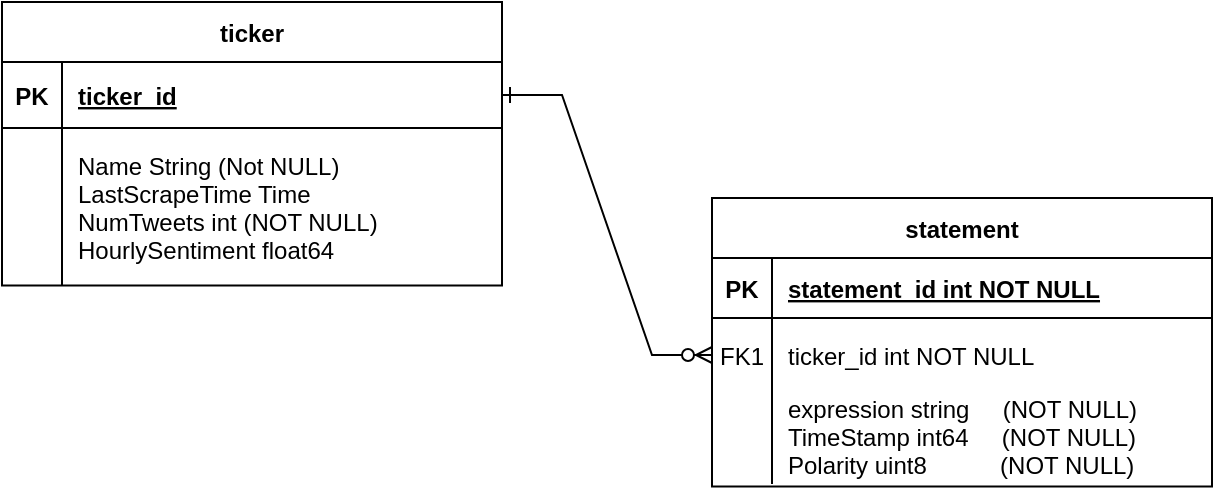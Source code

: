 <mxfile version="16.2.6" type="github">
  <diagram id="NiahCJ6EAsQBf5cnewkv" name="Page-1">
    <mxGraphModel dx="766" dy="439" grid="0" gridSize="10" guides="1" tooltips="1" connect="1" arrows="1" fold="1" page="0" pageScale="1" pageWidth="850" pageHeight="1100" math="0" shadow="0">
      <root>
        <mxCell id="0" />
        <mxCell id="1" parent="0" />
        <mxCell id="whLFaRSz3Np-lKLS9v4o-2" value="" style="edgeStyle=entityRelationEdgeStyle;endArrow=ERzeroToMany;startArrow=ERone;endFill=1;startFill=0;rounded=0;" parent="1" source="whLFaRSz3Np-lKLS9v4o-25" target="whLFaRSz3Np-lKLS9v4o-8" edge="1">
          <mxGeometry width="100" height="100" relative="1" as="geometry">
            <mxPoint x="260" y="928" as="sourcePoint" />
            <mxPoint x="360" y="828" as="targetPoint" />
          </mxGeometry>
        </mxCell>
        <mxCell id="whLFaRSz3Np-lKLS9v4o-4" value="statement" style="shape=table;startSize=30;container=1;collapsible=1;childLayout=tableLayout;fixedRows=1;rowLines=0;fontStyle=1;align=center;resizeLast=1;hachureGap=4;" parent="1" vertex="1">
          <mxGeometry x="395" y="426" width="250" height="144.25" as="geometry" />
        </mxCell>
        <mxCell id="whLFaRSz3Np-lKLS9v4o-5" value="" style="shape=partialRectangle;collapsible=0;dropTarget=0;pointerEvents=0;fillColor=none;points=[[0,0.5],[1,0.5]];portConstraint=eastwest;top=0;left=0;right=0;bottom=1;hachureGap=4;" parent="whLFaRSz3Np-lKLS9v4o-4" vertex="1">
          <mxGeometry y="30" width="250" height="30" as="geometry" />
        </mxCell>
        <mxCell id="whLFaRSz3Np-lKLS9v4o-6" value="PK" style="shape=partialRectangle;overflow=hidden;connectable=0;fillColor=none;top=0;left=0;bottom=0;right=0;fontStyle=1;hachureGap=4;" parent="whLFaRSz3Np-lKLS9v4o-5" vertex="1">
          <mxGeometry width="30" height="30" as="geometry">
            <mxRectangle width="30" height="30" as="alternateBounds" />
          </mxGeometry>
        </mxCell>
        <mxCell id="whLFaRSz3Np-lKLS9v4o-7" value="statement_id int NOT NULL " style="shape=partialRectangle;overflow=hidden;connectable=0;fillColor=none;top=0;left=0;bottom=0;right=0;align=left;spacingLeft=6;fontStyle=5;hachureGap=4;" parent="whLFaRSz3Np-lKLS9v4o-5" vertex="1">
          <mxGeometry x="30" width="220" height="30" as="geometry">
            <mxRectangle width="220" height="30" as="alternateBounds" />
          </mxGeometry>
        </mxCell>
        <mxCell id="whLFaRSz3Np-lKLS9v4o-8" value="" style="shape=partialRectangle;collapsible=0;dropTarget=0;pointerEvents=0;fillColor=none;points=[[0,0.5],[1,0.5]];portConstraint=eastwest;top=0;left=0;right=0;bottom=0;hachureGap=4;" parent="whLFaRSz3Np-lKLS9v4o-4" vertex="1">
          <mxGeometry y="60" width="250" height="37" as="geometry" />
        </mxCell>
        <mxCell id="whLFaRSz3Np-lKLS9v4o-9" value="FK1" style="shape=partialRectangle;overflow=hidden;connectable=0;fillColor=none;top=0;left=0;bottom=0;right=0;hachureGap=4;" parent="whLFaRSz3Np-lKLS9v4o-8" vertex="1">
          <mxGeometry width="30" height="37" as="geometry">
            <mxRectangle width="30" height="37" as="alternateBounds" />
          </mxGeometry>
        </mxCell>
        <mxCell id="whLFaRSz3Np-lKLS9v4o-10" value="ticker_id int NOT NULL" style="shape=partialRectangle;overflow=hidden;connectable=0;fillColor=none;top=0;left=0;bottom=0;right=0;align=left;spacingLeft=6;hachureGap=4;" parent="whLFaRSz3Np-lKLS9v4o-8" vertex="1">
          <mxGeometry x="30" width="220" height="37" as="geometry">
            <mxRectangle width="220" height="37" as="alternateBounds" />
          </mxGeometry>
        </mxCell>
        <mxCell id="whLFaRSz3Np-lKLS9v4o-11" value="" style="shape=partialRectangle;collapsible=0;dropTarget=0;pointerEvents=0;fillColor=none;points=[[0,0.5],[1,0.5]];portConstraint=eastwest;top=0;left=0;right=0;bottom=0;hachureGap=4;" parent="whLFaRSz3Np-lKLS9v4o-4" vertex="1">
          <mxGeometry y="97" width="250" height="46" as="geometry" />
        </mxCell>
        <mxCell id="whLFaRSz3Np-lKLS9v4o-12" value="" style="shape=partialRectangle;overflow=hidden;connectable=0;fillColor=none;top=0;left=0;bottom=0;right=0;hachureGap=4;" parent="whLFaRSz3Np-lKLS9v4o-11" vertex="1">
          <mxGeometry width="30" height="46" as="geometry">
            <mxRectangle width="30" height="46" as="alternateBounds" />
          </mxGeometry>
        </mxCell>
        <mxCell id="whLFaRSz3Np-lKLS9v4o-13" value="expression string     (NOT NULL)&#xa;TimeStamp int64     (NOT NULL)&#xa;Polarity uint8           (NOT NULL)&#xa;" style="shape=partialRectangle;overflow=hidden;connectable=0;fillColor=none;top=0;left=0;bottom=0;right=0;align=left;spacingLeft=6;hachureGap=4;" parent="whLFaRSz3Np-lKLS9v4o-11" vertex="1">
          <mxGeometry x="30" width="220" height="46" as="geometry">
            <mxRectangle width="220" height="46" as="alternateBounds" />
          </mxGeometry>
        </mxCell>
        <mxCell id="whLFaRSz3Np-lKLS9v4o-24" value="ticker" style="shape=table;startSize=30;container=1;collapsible=1;childLayout=tableLayout;fixedRows=1;rowLines=0;fontStyle=1;align=center;resizeLast=1;hachureGap=4;" parent="1" vertex="1">
          <mxGeometry x="40" y="328" width="250" height="141.75" as="geometry" />
        </mxCell>
        <mxCell id="whLFaRSz3Np-lKLS9v4o-25" value="" style="shape=partialRectangle;collapsible=0;dropTarget=0;pointerEvents=0;fillColor=none;points=[[0,0.5],[1,0.5]];portConstraint=eastwest;top=0;left=0;right=0;bottom=1;hachureGap=4;" parent="whLFaRSz3Np-lKLS9v4o-24" vertex="1">
          <mxGeometry y="30" width="250" height="33" as="geometry" />
        </mxCell>
        <mxCell id="whLFaRSz3Np-lKLS9v4o-26" value="PK" style="shape=partialRectangle;overflow=hidden;connectable=0;fillColor=none;top=0;left=0;bottom=0;right=0;fontStyle=1;hachureGap=4;" parent="whLFaRSz3Np-lKLS9v4o-25" vertex="1">
          <mxGeometry width="30" height="33" as="geometry">
            <mxRectangle width="30" height="33" as="alternateBounds" />
          </mxGeometry>
        </mxCell>
        <mxCell id="whLFaRSz3Np-lKLS9v4o-27" value="ticker_id" style="shape=partialRectangle;overflow=hidden;connectable=0;fillColor=none;top=0;left=0;bottom=0;right=0;align=left;spacingLeft=6;fontStyle=5;hachureGap=4;" parent="whLFaRSz3Np-lKLS9v4o-25" vertex="1">
          <mxGeometry x="30" width="220" height="33" as="geometry">
            <mxRectangle width="220" height="33" as="alternateBounds" />
          </mxGeometry>
        </mxCell>
        <mxCell id="whLFaRSz3Np-lKLS9v4o-28" value="" style="shape=partialRectangle;collapsible=0;dropTarget=0;pointerEvents=0;fillColor=none;points=[[0,0.5],[1,0.5]];portConstraint=eastwest;top=0;left=0;right=0;bottom=0;hachureGap=4;" parent="whLFaRSz3Np-lKLS9v4o-24" vertex="1">
          <mxGeometry y="63" width="250" height="79" as="geometry" />
        </mxCell>
        <mxCell id="whLFaRSz3Np-lKLS9v4o-29" value="" style="shape=partialRectangle;overflow=hidden;connectable=0;fillColor=none;top=0;left=0;bottom=0;right=0;hachureGap=4;" parent="whLFaRSz3Np-lKLS9v4o-28" vertex="1">
          <mxGeometry width="30" height="79" as="geometry">
            <mxRectangle width="30" height="79" as="alternateBounds" />
          </mxGeometry>
        </mxCell>
        <mxCell id="whLFaRSz3Np-lKLS9v4o-30" value="Name String (Not NULL)&#xa;LastScrapeTime Time&#xa;NumTweets int (NOT NULL)&#xa;HourlySentiment float64" style="shape=partialRectangle;overflow=hidden;connectable=0;fillColor=none;top=0;left=0;bottom=0;right=0;align=left;spacingLeft=6;hachureGap=4;" parent="whLFaRSz3Np-lKLS9v4o-28" vertex="1">
          <mxGeometry x="30" width="220" height="79" as="geometry">
            <mxRectangle width="220" height="79" as="alternateBounds" />
          </mxGeometry>
        </mxCell>
      </root>
    </mxGraphModel>
  </diagram>
</mxfile>
